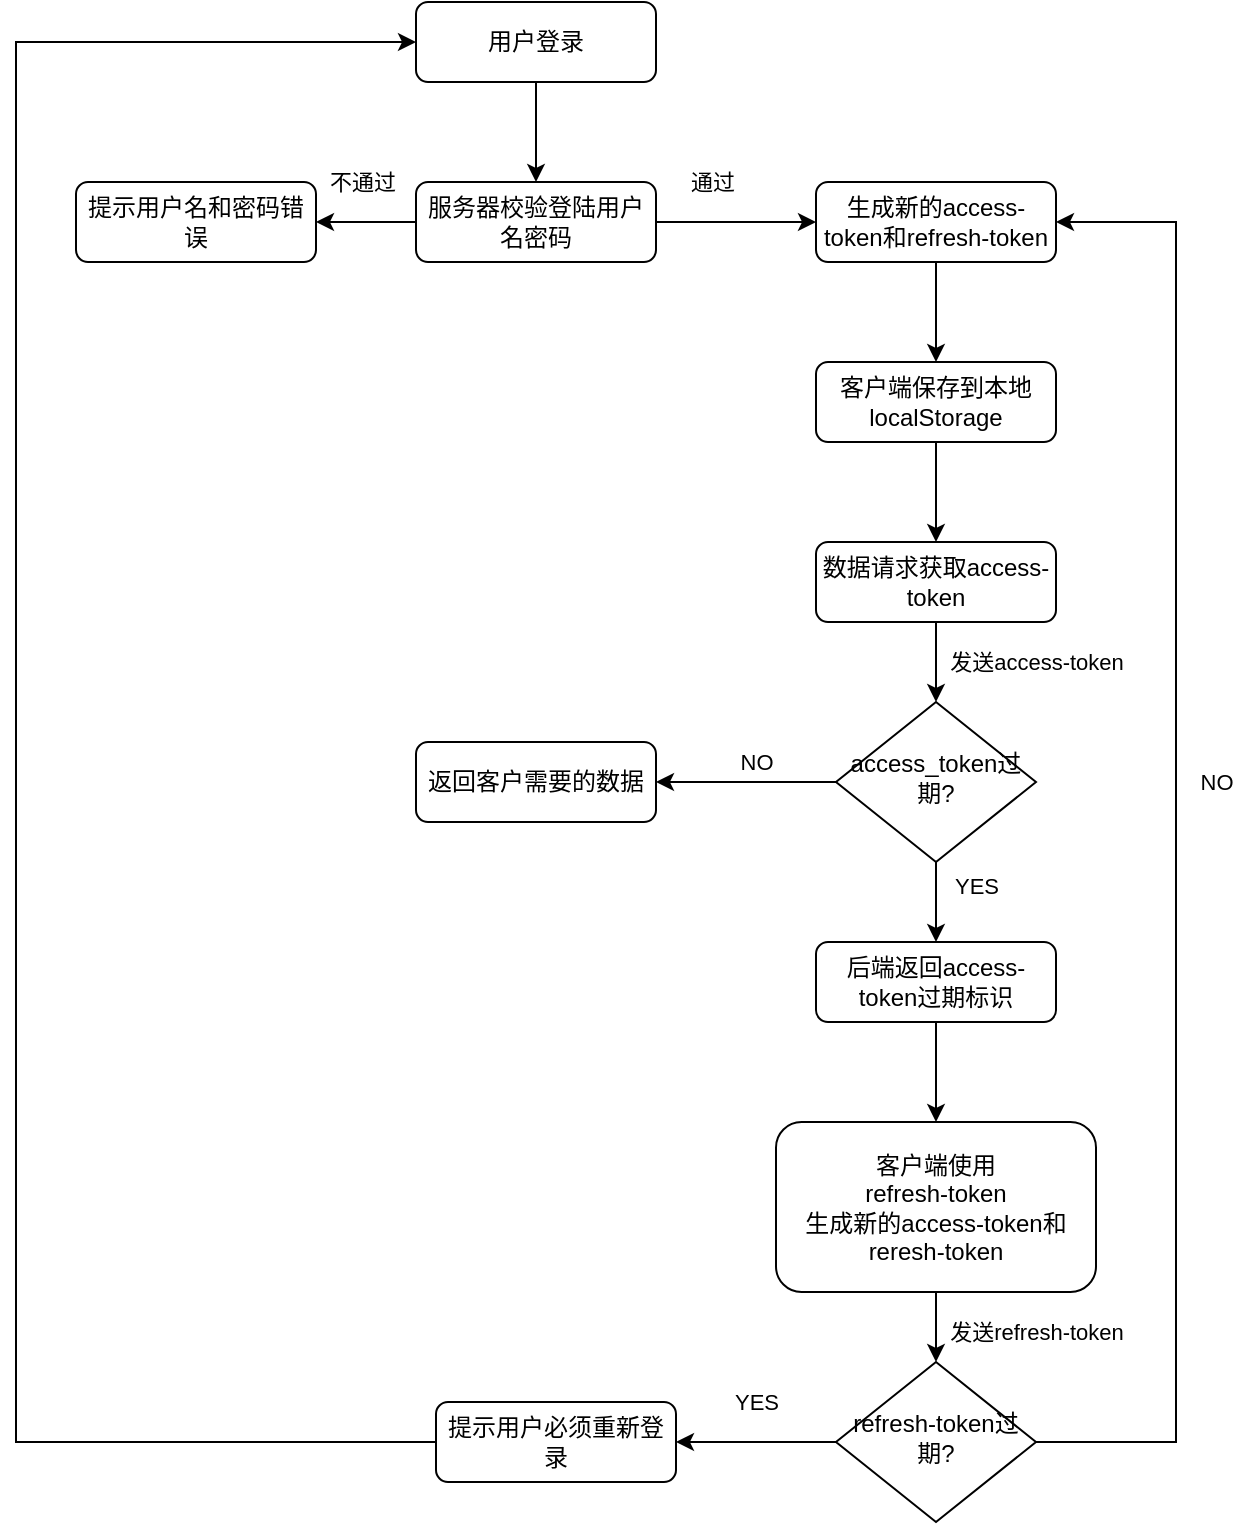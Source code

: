 <mxfile version="22.1.4" type="github">
  <diagram id="C5RBs43oDa-KdzZeNtuy" name="Page-1">
    <mxGraphModel dx="954" dy="642" grid="1" gridSize="10" guides="1" tooltips="1" connect="1" arrows="1" fold="1" page="1" pageScale="1" pageWidth="827" pageHeight="1169" math="0" shadow="0">
      <root>
        <mxCell id="WIyWlLk6GJQsqaUBKTNV-0" />
        <mxCell id="WIyWlLk6GJQsqaUBKTNV-1" parent="WIyWlLk6GJQsqaUBKTNV-0" />
        <mxCell id="LxWhxHG-cs0hJQb_IGxT-12" value="" style="edgeStyle=orthogonalEdgeStyle;rounded=0;orthogonalLoop=1;jettySize=auto;html=1;" edge="1" parent="WIyWlLk6GJQsqaUBKTNV-1" source="WIyWlLk6GJQsqaUBKTNV-3" target="LxWhxHG-cs0hJQb_IGxT-0">
          <mxGeometry relative="1" as="geometry" />
        </mxCell>
        <mxCell id="WIyWlLk6GJQsqaUBKTNV-3" value="用户登录" style="rounded=1;whiteSpace=wrap;html=1;fontSize=12;glass=0;strokeWidth=1;shadow=0;" parent="WIyWlLk6GJQsqaUBKTNV-1" vertex="1">
          <mxGeometry x="320" y="50" width="120" height="40" as="geometry" />
        </mxCell>
        <mxCell id="LxWhxHG-cs0hJQb_IGxT-14" value="" style="edgeStyle=orthogonalEdgeStyle;rounded=0;orthogonalLoop=1;jettySize=auto;html=1;" edge="1" parent="WIyWlLk6GJQsqaUBKTNV-1" source="WIyWlLk6GJQsqaUBKTNV-7" target="LxWhxHG-cs0hJQb_IGxT-2">
          <mxGeometry relative="1" as="geometry" />
        </mxCell>
        <mxCell id="WIyWlLk6GJQsqaUBKTNV-7" value="生成新的access-token和refresh-token" style="rounded=1;whiteSpace=wrap;html=1;fontSize=12;glass=0;strokeWidth=1;shadow=0;" parent="WIyWlLk6GJQsqaUBKTNV-1" vertex="1">
          <mxGeometry x="520" y="140" width="120" height="40" as="geometry" />
        </mxCell>
        <mxCell id="LxWhxHG-cs0hJQb_IGxT-13" value="" style="edgeStyle=orthogonalEdgeStyle;rounded=0;orthogonalLoop=1;jettySize=auto;html=1;" edge="1" parent="WIyWlLk6GJQsqaUBKTNV-1" source="LxWhxHG-cs0hJQb_IGxT-0" target="WIyWlLk6GJQsqaUBKTNV-7">
          <mxGeometry relative="1" as="geometry" />
        </mxCell>
        <mxCell id="LxWhxHG-cs0hJQb_IGxT-28" value="通过" style="edgeLabel;html=1;align=center;verticalAlign=middle;resizable=0;points=[];" vertex="1" connectable="0" parent="LxWhxHG-cs0hJQb_IGxT-13">
          <mxGeometry x="-0.3" relative="1" as="geometry">
            <mxPoint y="-20" as="offset" />
          </mxGeometry>
        </mxCell>
        <mxCell id="LxWhxHG-cs0hJQb_IGxT-30" value="" style="edgeStyle=orthogonalEdgeStyle;rounded=0;orthogonalLoop=1;jettySize=auto;html=1;" edge="1" parent="WIyWlLk6GJQsqaUBKTNV-1" source="LxWhxHG-cs0hJQb_IGxT-0" target="LxWhxHG-cs0hJQb_IGxT-29">
          <mxGeometry relative="1" as="geometry" />
        </mxCell>
        <mxCell id="LxWhxHG-cs0hJQb_IGxT-31" value="不通过" style="edgeLabel;html=1;align=center;verticalAlign=middle;resizable=0;points=[];" vertex="1" connectable="0" parent="LxWhxHG-cs0hJQb_IGxT-30">
          <mxGeometry x="0.08" relative="1" as="geometry">
            <mxPoint y="-20" as="offset" />
          </mxGeometry>
        </mxCell>
        <mxCell id="LxWhxHG-cs0hJQb_IGxT-0" value="服务器校验登陆用户名密码" style="rounded=1;whiteSpace=wrap;html=1;fontSize=12;glass=0;strokeWidth=1;shadow=0;" vertex="1" parent="WIyWlLk6GJQsqaUBKTNV-1">
          <mxGeometry x="320" y="140" width="120" height="40" as="geometry" />
        </mxCell>
        <mxCell id="LxWhxHG-cs0hJQb_IGxT-15" value="" style="edgeStyle=orthogonalEdgeStyle;rounded=0;orthogonalLoop=1;jettySize=auto;html=1;" edge="1" parent="WIyWlLk6GJQsqaUBKTNV-1" source="LxWhxHG-cs0hJQb_IGxT-2" target="LxWhxHG-cs0hJQb_IGxT-3">
          <mxGeometry relative="1" as="geometry" />
        </mxCell>
        <mxCell id="LxWhxHG-cs0hJQb_IGxT-2" value="客户端保存到本地&lt;br&gt;localStorage" style="rounded=1;whiteSpace=wrap;html=1;fontSize=12;glass=0;strokeWidth=1;shadow=0;" vertex="1" parent="WIyWlLk6GJQsqaUBKTNV-1">
          <mxGeometry x="520" y="230" width="120" height="40" as="geometry" />
        </mxCell>
        <mxCell id="LxWhxHG-cs0hJQb_IGxT-16" value="" style="edgeStyle=orthogonalEdgeStyle;rounded=0;orthogonalLoop=1;jettySize=auto;html=1;" edge="1" parent="WIyWlLk6GJQsqaUBKTNV-1" source="LxWhxHG-cs0hJQb_IGxT-3" target="LxWhxHG-cs0hJQb_IGxT-5">
          <mxGeometry relative="1" as="geometry" />
        </mxCell>
        <mxCell id="LxWhxHG-cs0hJQb_IGxT-22" value="发送access-token" style="edgeLabel;html=1;align=center;verticalAlign=middle;resizable=0;points=[];" vertex="1" connectable="0" parent="LxWhxHG-cs0hJQb_IGxT-16">
          <mxGeometry x="-0.25" y="-1" relative="1" as="geometry">
            <mxPoint x="51" y="5" as="offset" />
          </mxGeometry>
        </mxCell>
        <mxCell id="LxWhxHG-cs0hJQb_IGxT-3" value="数据请求获取access-token" style="rounded=1;whiteSpace=wrap;html=1;fontSize=12;glass=0;strokeWidth=1;shadow=0;" vertex="1" parent="WIyWlLk6GJQsqaUBKTNV-1">
          <mxGeometry x="520" y="320" width="120" height="40" as="geometry" />
        </mxCell>
        <mxCell id="LxWhxHG-cs0hJQb_IGxT-17" value="" style="edgeStyle=orthogonalEdgeStyle;rounded=0;orthogonalLoop=1;jettySize=auto;html=1;" edge="1" parent="WIyWlLk6GJQsqaUBKTNV-1" source="LxWhxHG-cs0hJQb_IGxT-5" target="LxWhxHG-cs0hJQb_IGxT-6">
          <mxGeometry relative="1" as="geometry" />
        </mxCell>
        <mxCell id="LxWhxHG-cs0hJQb_IGxT-23" value="YES" style="edgeLabel;html=1;align=center;verticalAlign=middle;resizable=0;points=[];" vertex="1" connectable="0" parent="LxWhxHG-cs0hJQb_IGxT-17">
          <mxGeometry x="-0.4" y="-2" relative="1" as="geometry">
            <mxPoint x="22" as="offset" />
          </mxGeometry>
        </mxCell>
        <mxCell id="LxWhxHG-cs0hJQb_IGxT-21" value="" style="edgeStyle=orthogonalEdgeStyle;rounded=0;orthogonalLoop=1;jettySize=auto;html=1;" edge="1" parent="WIyWlLk6GJQsqaUBKTNV-1" source="LxWhxHG-cs0hJQb_IGxT-5" target="LxWhxHG-cs0hJQb_IGxT-9">
          <mxGeometry relative="1" as="geometry" />
        </mxCell>
        <mxCell id="LxWhxHG-cs0hJQb_IGxT-24" value="NO" style="edgeLabel;html=1;align=center;verticalAlign=middle;resizable=0;points=[];" vertex="1" connectable="0" parent="LxWhxHG-cs0hJQb_IGxT-21">
          <mxGeometry x="-0.578" relative="1" as="geometry">
            <mxPoint x="-21" y="-10" as="offset" />
          </mxGeometry>
        </mxCell>
        <mxCell id="LxWhxHG-cs0hJQb_IGxT-5" value="access_token过期?" style="rhombus;whiteSpace=wrap;html=1;shadow=0;fontFamily=Helvetica;fontSize=12;align=center;strokeWidth=1;spacing=6;spacingTop=-4;" vertex="1" parent="WIyWlLk6GJQsqaUBKTNV-1">
          <mxGeometry x="530" y="400" width="100" height="80" as="geometry" />
        </mxCell>
        <mxCell id="LxWhxHG-cs0hJQb_IGxT-18" value="" style="edgeStyle=orthogonalEdgeStyle;rounded=0;orthogonalLoop=1;jettySize=auto;html=1;" edge="1" parent="WIyWlLk6GJQsqaUBKTNV-1" source="LxWhxHG-cs0hJQb_IGxT-6" target="LxWhxHG-cs0hJQb_IGxT-7">
          <mxGeometry relative="1" as="geometry" />
        </mxCell>
        <mxCell id="LxWhxHG-cs0hJQb_IGxT-6" value="后端返回access-token过期标识" style="rounded=1;whiteSpace=wrap;html=1;fontSize=12;glass=0;strokeWidth=1;shadow=0;" vertex="1" parent="WIyWlLk6GJQsqaUBKTNV-1">
          <mxGeometry x="520" y="520" width="120" height="40" as="geometry" />
        </mxCell>
        <mxCell id="LxWhxHG-cs0hJQb_IGxT-19" value="发送refresh-token" style="edgeStyle=orthogonalEdgeStyle;rounded=0;orthogonalLoop=1;jettySize=auto;html=1;" edge="1" parent="WIyWlLk6GJQsqaUBKTNV-1" source="LxWhxHG-cs0hJQb_IGxT-7" target="LxWhxHG-cs0hJQb_IGxT-8">
          <mxGeometry x="0.333" y="50" relative="1" as="geometry">
            <mxPoint as="offset" />
          </mxGeometry>
        </mxCell>
        <mxCell id="LxWhxHG-cs0hJQb_IGxT-7" value="客户端使用&lt;br&gt;refresh-token&lt;br&gt;生成新的access-token和reresh-token&lt;br&gt;" style="rounded=1;whiteSpace=wrap;html=1;fontSize=12;glass=0;strokeWidth=1;shadow=0;" vertex="1" parent="WIyWlLk6GJQsqaUBKTNV-1">
          <mxGeometry x="500" y="610" width="160" height="85" as="geometry" />
        </mxCell>
        <mxCell id="LxWhxHG-cs0hJQb_IGxT-20" value="" style="edgeStyle=orthogonalEdgeStyle;rounded=0;orthogonalLoop=1;jettySize=auto;html=1;" edge="1" parent="WIyWlLk6GJQsqaUBKTNV-1" source="LxWhxHG-cs0hJQb_IGxT-8" target="LxWhxHG-cs0hJQb_IGxT-10">
          <mxGeometry relative="1" as="geometry" />
        </mxCell>
        <mxCell id="LxWhxHG-cs0hJQb_IGxT-25" value="YES" style="edgeLabel;html=1;align=center;verticalAlign=middle;resizable=0;points=[];" vertex="1" connectable="0" parent="LxWhxHG-cs0hJQb_IGxT-20">
          <mxGeometry x="-0.2" y="-2" relative="1" as="geometry">
            <mxPoint x="-8" y="-18" as="offset" />
          </mxGeometry>
        </mxCell>
        <mxCell id="LxWhxHG-cs0hJQb_IGxT-26" style="edgeStyle=orthogonalEdgeStyle;rounded=0;orthogonalLoop=1;jettySize=auto;html=1;entryX=1;entryY=0.5;entryDx=0;entryDy=0;" edge="1" parent="WIyWlLk6GJQsqaUBKTNV-1" source="LxWhxHG-cs0hJQb_IGxT-8" target="WIyWlLk6GJQsqaUBKTNV-7">
          <mxGeometry relative="1" as="geometry">
            <Array as="points">
              <mxPoint x="700" y="770" />
              <mxPoint x="700" y="160" />
            </Array>
          </mxGeometry>
        </mxCell>
        <mxCell id="LxWhxHG-cs0hJQb_IGxT-27" value="NO" style="edgeLabel;html=1;align=center;verticalAlign=middle;resizable=0;points=[];" vertex="1" connectable="0" parent="LxWhxHG-cs0hJQb_IGxT-26">
          <mxGeometry x="-0.147" y="1" relative="1" as="geometry">
            <mxPoint x="21" y="-85" as="offset" />
          </mxGeometry>
        </mxCell>
        <mxCell id="LxWhxHG-cs0hJQb_IGxT-8" value="refresh-token过期?" style="rhombus;whiteSpace=wrap;html=1;shadow=0;fontFamily=Helvetica;fontSize=12;align=center;strokeWidth=1;spacing=6;spacingTop=-4;" vertex="1" parent="WIyWlLk6GJQsqaUBKTNV-1">
          <mxGeometry x="530" y="730" width="100" height="80" as="geometry" />
        </mxCell>
        <mxCell id="LxWhxHG-cs0hJQb_IGxT-9" value="返回客户需要的数据" style="rounded=1;whiteSpace=wrap;html=1;fontSize=12;glass=0;strokeWidth=1;shadow=0;" vertex="1" parent="WIyWlLk6GJQsqaUBKTNV-1">
          <mxGeometry x="320" y="420" width="120" height="40" as="geometry" />
        </mxCell>
        <mxCell id="LxWhxHG-cs0hJQb_IGxT-11" style="edgeStyle=orthogonalEdgeStyle;rounded=0;orthogonalLoop=1;jettySize=auto;html=1;entryX=0;entryY=0.5;entryDx=0;entryDy=0;" edge="1" parent="WIyWlLk6GJQsqaUBKTNV-1" source="LxWhxHG-cs0hJQb_IGxT-10" target="WIyWlLk6GJQsqaUBKTNV-3">
          <mxGeometry relative="1" as="geometry">
            <Array as="points">
              <mxPoint x="120" y="770" />
              <mxPoint x="120" y="70" />
            </Array>
          </mxGeometry>
        </mxCell>
        <mxCell id="LxWhxHG-cs0hJQb_IGxT-10" value="提示用户必须重新登录" style="rounded=1;whiteSpace=wrap;html=1;fontSize=12;glass=0;strokeWidth=1;shadow=0;" vertex="1" parent="WIyWlLk6GJQsqaUBKTNV-1">
          <mxGeometry x="330" y="750" width="120" height="40" as="geometry" />
        </mxCell>
        <mxCell id="LxWhxHG-cs0hJQb_IGxT-29" value="提示用户名和密码错误" style="rounded=1;whiteSpace=wrap;html=1;fontSize=12;glass=0;strokeWidth=1;shadow=0;" vertex="1" parent="WIyWlLk6GJQsqaUBKTNV-1">
          <mxGeometry x="150" y="140" width="120" height="40" as="geometry" />
        </mxCell>
      </root>
    </mxGraphModel>
  </diagram>
</mxfile>
